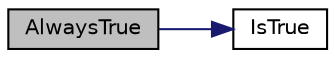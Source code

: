 digraph "AlwaysTrue"
{
 // INTERACTIVE_SVG=YES
 // LATEX_PDF_SIZE
  bgcolor="transparent";
  edge [fontname="Helvetica",fontsize="10",labelfontname="Helvetica",labelfontsize="10"];
  node [fontname="Helvetica",fontsize="10",shape=record];
  rankdir="LR";
  Node1 [label="AlwaysTrue",height=0.2,width=0.4,color="black", fillcolor="grey75", style="filled", fontcolor="black",tooltip=" "];
  Node1 -> Node2 [color="midnightblue",fontsize="10",style="solid",fontname="Helvetica"];
  Node2 [label="IsTrue",height=0.2,width=0.4,color="black",URL="$d0/da7/namespacetesting_1_1internal_a8ca2411dd35c0816107b93cf9ec7ebf0.html#a8ca2411dd35c0816107b93cf9ec7ebf0",tooltip=" "];
}
